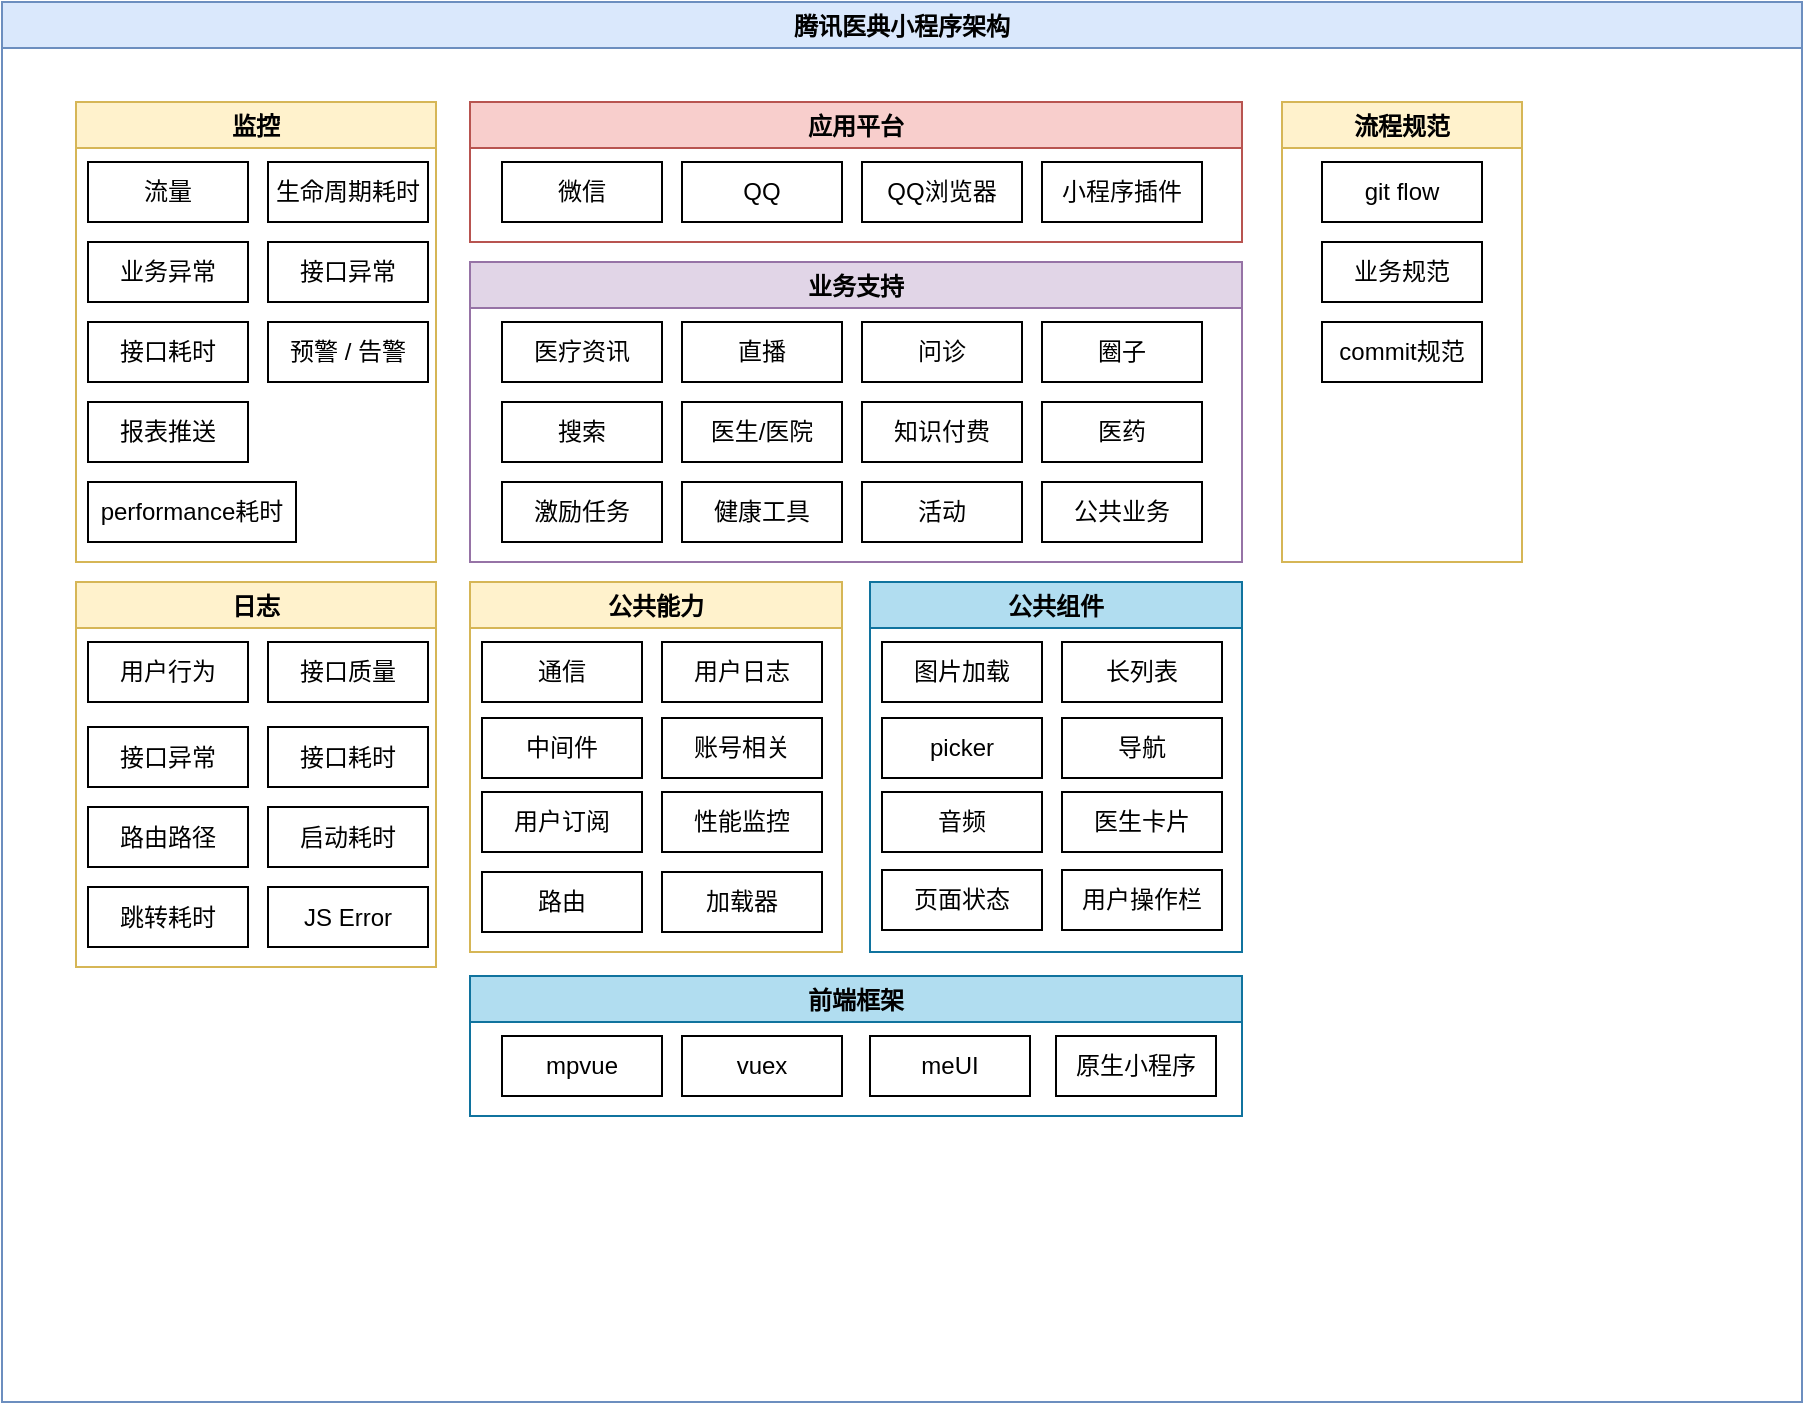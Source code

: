 <mxfile version="14.9.7" type="github">
  <diagram id="idbegShHQ2HyzT-UJQHZ" name="Page-1">
    <mxGraphModel dx="2013" dy="675" grid="1" gridSize="10" guides="1" tooltips="1" connect="1" arrows="1" fold="1" page="1" pageScale="1" pageWidth="827" pageHeight="1169" math="0" shadow="0">
      <root>
        <mxCell id="0" />
        <mxCell id="1" parent="0" />
        <mxCell id="t2s2rYUXgk3qcAe-AipR-1" value="腾讯医典小程序架构" style="swimlane;fillColor=#dae8fc;strokeColor=#6c8ebf;" vertex="1" parent="1">
          <mxGeometry x="-130" y="150" width="900" height="700" as="geometry">
            <mxRectangle x="270" y="60" width="90" height="23" as="alternateBounds" />
          </mxGeometry>
        </mxCell>
        <mxCell id="t2s2rYUXgk3qcAe-AipR-3" value="应用平台" style="swimlane;fillColor=#f8cecc;strokeColor=#b85450;" vertex="1" parent="t2s2rYUXgk3qcAe-AipR-1">
          <mxGeometry x="234" y="50" width="386" height="70" as="geometry">
            <mxRectangle x="10" y="30" width="90" height="23" as="alternateBounds" />
          </mxGeometry>
        </mxCell>
        <mxCell id="t2s2rYUXgk3qcAe-AipR-5" value="微信" style="whiteSpace=wrap;html=1;" vertex="1" parent="t2s2rYUXgk3qcAe-AipR-3">
          <mxGeometry x="16" y="30" width="80" height="30" as="geometry" />
        </mxCell>
        <mxCell id="t2s2rYUXgk3qcAe-AipR-8" value="QQ" style="whiteSpace=wrap;html=1;" vertex="1" parent="t2s2rYUXgk3qcAe-AipR-3">
          <mxGeometry x="106" y="30" width="80" height="30" as="geometry" />
        </mxCell>
        <mxCell id="t2s2rYUXgk3qcAe-AipR-14" value="QQ浏览器" style="whiteSpace=wrap;html=1;" vertex="1" parent="t2s2rYUXgk3qcAe-AipR-3">
          <mxGeometry x="196" y="30" width="80" height="30" as="geometry" />
        </mxCell>
        <mxCell id="t2s2rYUXgk3qcAe-AipR-15" value="小程序插件" style="whiteSpace=wrap;html=1;" vertex="1" parent="t2s2rYUXgk3qcAe-AipR-3">
          <mxGeometry x="286" y="30" width="80" height="30" as="geometry" />
        </mxCell>
        <mxCell id="t2s2rYUXgk3qcAe-AipR-16" value="业务支持" style="swimlane;fillColor=#e1d5e7;strokeColor=#9673a6;" vertex="1" parent="t2s2rYUXgk3qcAe-AipR-1">
          <mxGeometry x="234" y="130" width="386" height="150" as="geometry">
            <mxRectangle x="10" y="30" width="90" height="23" as="alternateBounds" />
          </mxGeometry>
        </mxCell>
        <mxCell id="t2s2rYUXgk3qcAe-AipR-17" value="医疗资讯" style="whiteSpace=wrap;html=1;" vertex="1" parent="t2s2rYUXgk3qcAe-AipR-16">
          <mxGeometry x="16" y="30" width="80" height="30" as="geometry" />
        </mxCell>
        <mxCell id="t2s2rYUXgk3qcAe-AipR-18" value="直播" style="whiteSpace=wrap;html=1;" vertex="1" parent="t2s2rYUXgk3qcAe-AipR-16">
          <mxGeometry x="106" y="30" width="80" height="30" as="geometry" />
        </mxCell>
        <mxCell id="t2s2rYUXgk3qcAe-AipR-19" value="问诊" style="whiteSpace=wrap;html=1;" vertex="1" parent="t2s2rYUXgk3qcAe-AipR-16">
          <mxGeometry x="196" y="30" width="80" height="30" as="geometry" />
        </mxCell>
        <mxCell id="t2s2rYUXgk3qcAe-AipR-20" value="圈子" style="whiteSpace=wrap;html=1;" vertex="1" parent="t2s2rYUXgk3qcAe-AipR-16">
          <mxGeometry x="286" y="30" width="80" height="30" as="geometry" />
        </mxCell>
        <mxCell id="t2s2rYUXgk3qcAe-AipR-21" value="搜索" style="whiteSpace=wrap;html=1;" vertex="1" parent="t2s2rYUXgk3qcAe-AipR-16">
          <mxGeometry x="16" y="70" width="80" height="30" as="geometry" />
        </mxCell>
        <mxCell id="t2s2rYUXgk3qcAe-AipR-22" value="医生/医院" style="whiteSpace=wrap;html=1;" vertex="1" parent="t2s2rYUXgk3qcAe-AipR-16">
          <mxGeometry x="106" y="70" width="80" height="30" as="geometry" />
        </mxCell>
        <mxCell id="t2s2rYUXgk3qcAe-AipR-23" value="知识付费" style="whiteSpace=wrap;html=1;" vertex="1" parent="t2s2rYUXgk3qcAe-AipR-16">
          <mxGeometry x="196" y="70" width="80" height="30" as="geometry" />
        </mxCell>
        <mxCell id="t2s2rYUXgk3qcAe-AipR-27" value="激励任务" style="whiteSpace=wrap;html=1;" vertex="1" parent="t2s2rYUXgk3qcAe-AipR-16">
          <mxGeometry x="16" y="110" width="80" height="30" as="geometry" />
        </mxCell>
        <mxCell id="t2s2rYUXgk3qcAe-AipR-28" value="健康工具" style="whiteSpace=wrap;html=1;" vertex="1" parent="t2s2rYUXgk3qcAe-AipR-16">
          <mxGeometry x="106" y="110" width="80" height="30" as="geometry" />
        </mxCell>
        <mxCell id="t2s2rYUXgk3qcAe-AipR-29" value="活动" style="whiteSpace=wrap;html=1;" vertex="1" parent="t2s2rYUXgk3qcAe-AipR-16">
          <mxGeometry x="196" y="110" width="80" height="30" as="geometry" />
        </mxCell>
        <mxCell id="t2s2rYUXgk3qcAe-AipR-30" value="公共业务" style="whiteSpace=wrap;html=1;" vertex="1" parent="t2s2rYUXgk3qcAe-AipR-16">
          <mxGeometry x="286" y="110" width="80" height="30" as="geometry" />
        </mxCell>
        <mxCell id="t2s2rYUXgk3qcAe-AipR-25" value="医药" style="whiteSpace=wrap;html=1;" vertex="1" parent="t2s2rYUXgk3qcAe-AipR-16">
          <mxGeometry x="286" y="70" width="80" height="30" as="geometry" />
        </mxCell>
        <mxCell id="t2s2rYUXgk3qcAe-AipR-43" value="公共能力" style="swimlane;fillColor=#fff2cc;strokeColor=#d6b656;" vertex="1" parent="t2s2rYUXgk3qcAe-AipR-1">
          <mxGeometry x="234" y="290" width="186" height="185" as="geometry">
            <mxRectangle x="10" y="30" width="90" height="23" as="alternateBounds" />
          </mxGeometry>
        </mxCell>
        <mxCell id="t2s2rYUXgk3qcAe-AipR-44" value="通信" style="whiteSpace=wrap;html=1;" vertex="1" parent="t2s2rYUXgk3qcAe-AipR-43">
          <mxGeometry x="6" y="30" width="80" height="30" as="geometry" />
        </mxCell>
        <mxCell id="t2s2rYUXgk3qcAe-AipR-45" value="用户日志" style="whiteSpace=wrap;html=1;" vertex="1" parent="t2s2rYUXgk3qcAe-AipR-43">
          <mxGeometry x="96" y="30" width="80" height="30" as="geometry" />
        </mxCell>
        <mxCell id="t2s2rYUXgk3qcAe-AipR-49" value="账号相关" style="whiteSpace=wrap;html=1;" vertex="1" parent="t2s2rYUXgk3qcAe-AipR-43">
          <mxGeometry x="96" y="68" width="80" height="30" as="geometry" />
        </mxCell>
        <mxCell id="t2s2rYUXgk3qcAe-AipR-54" value="用户订阅" style="whiteSpace=wrap;html=1;" vertex="1" parent="t2s2rYUXgk3qcAe-AipR-43">
          <mxGeometry x="6" y="105" width="80" height="30" as="geometry" />
        </mxCell>
        <mxCell id="t2s2rYUXgk3qcAe-AipR-66" value="性能监控" style="whiteSpace=wrap;html=1;" vertex="1" parent="t2s2rYUXgk3qcAe-AipR-43">
          <mxGeometry x="96" y="105" width="80" height="30" as="geometry" />
        </mxCell>
        <mxCell id="t2s2rYUXgk3qcAe-AipR-91" value="路由" style="whiteSpace=wrap;html=1;" vertex="1" parent="t2s2rYUXgk3qcAe-AipR-43">
          <mxGeometry x="6" y="145" width="80" height="30" as="geometry" />
        </mxCell>
        <mxCell id="t2s2rYUXgk3qcAe-AipR-92" value="加载器" style="whiteSpace=wrap;html=1;" vertex="1" parent="t2s2rYUXgk3qcAe-AipR-43">
          <mxGeometry x="96" y="145" width="80" height="30" as="geometry" />
        </mxCell>
        <mxCell id="t2s2rYUXgk3qcAe-AipR-48" value="中间件" style="whiteSpace=wrap;html=1;" vertex="1" parent="t2s2rYUXgk3qcAe-AipR-43">
          <mxGeometry x="6" y="68" width="80" height="30" as="geometry" />
        </mxCell>
        <mxCell id="t2s2rYUXgk3qcAe-AipR-67" value="公共组件" style="swimlane;fillColor=#b1ddf0;strokeColor=#10739e;" vertex="1" parent="t2s2rYUXgk3qcAe-AipR-1">
          <mxGeometry x="434" y="290" width="186" height="185" as="geometry">
            <mxRectangle x="10" y="30" width="90" height="23" as="alternateBounds" />
          </mxGeometry>
        </mxCell>
        <mxCell id="t2s2rYUXgk3qcAe-AipR-68" value="图片加载" style="whiteSpace=wrap;html=1;" vertex="1" parent="t2s2rYUXgk3qcAe-AipR-67">
          <mxGeometry x="6" y="30" width="80" height="30" as="geometry" />
        </mxCell>
        <mxCell id="t2s2rYUXgk3qcAe-AipR-69" value="长列表" style="whiteSpace=wrap;html=1;" vertex="1" parent="t2s2rYUXgk3qcAe-AipR-67">
          <mxGeometry x="96" y="30" width="80" height="30" as="geometry" />
        </mxCell>
        <mxCell id="t2s2rYUXgk3qcAe-AipR-70" value="导航" style="whiteSpace=wrap;html=1;" vertex="1" parent="t2s2rYUXgk3qcAe-AipR-67">
          <mxGeometry x="96" y="68" width="80" height="30" as="geometry" />
        </mxCell>
        <mxCell id="t2s2rYUXgk3qcAe-AipR-71" value="音频" style="whiteSpace=wrap;html=1;" vertex="1" parent="t2s2rYUXgk3qcAe-AipR-67">
          <mxGeometry x="6" y="105" width="80" height="30" as="geometry" />
        </mxCell>
        <mxCell id="t2s2rYUXgk3qcAe-AipR-72" value="医生卡片" style="whiteSpace=wrap;html=1;" vertex="1" parent="t2s2rYUXgk3qcAe-AipR-67">
          <mxGeometry x="96" y="105" width="80" height="30" as="geometry" />
        </mxCell>
        <mxCell id="t2s2rYUXgk3qcAe-AipR-73" value="picker" style="whiteSpace=wrap;html=1;" vertex="1" parent="t2s2rYUXgk3qcAe-AipR-67">
          <mxGeometry x="6" y="68" width="80" height="30" as="geometry" />
        </mxCell>
        <mxCell id="t2s2rYUXgk3qcAe-AipR-81" value="页面状态" style="whiteSpace=wrap;html=1;" vertex="1" parent="t2s2rYUXgk3qcAe-AipR-67">
          <mxGeometry x="6" y="144" width="80" height="30" as="geometry" />
        </mxCell>
        <mxCell id="t2s2rYUXgk3qcAe-AipR-90" value="用户操作栏" style="whiteSpace=wrap;html=1;" vertex="1" parent="t2s2rYUXgk3qcAe-AipR-67">
          <mxGeometry x="96" y="144" width="80" height="30" as="geometry" />
        </mxCell>
        <mxCell id="t2s2rYUXgk3qcAe-AipR-93" value="前端框架" style="swimlane;fillColor=#b1ddf0;strokeColor=#10739e;" vertex="1" parent="t2s2rYUXgk3qcAe-AipR-1">
          <mxGeometry x="234" y="487" width="386" height="70" as="geometry">
            <mxRectangle x="10" y="30" width="90" height="23" as="alternateBounds" />
          </mxGeometry>
        </mxCell>
        <mxCell id="t2s2rYUXgk3qcAe-AipR-94" value="mpvue" style="whiteSpace=wrap;html=1;" vertex="1" parent="t2s2rYUXgk3qcAe-AipR-93">
          <mxGeometry x="16" y="30" width="80" height="30" as="geometry" />
        </mxCell>
        <mxCell id="t2s2rYUXgk3qcAe-AipR-95" value="vuex" style="whiteSpace=wrap;html=1;" vertex="1" parent="t2s2rYUXgk3qcAe-AipR-93">
          <mxGeometry x="106" y="30" width="80" height="30" as="geometry" />
        </mxCell>
        <mxCell id="t2s2rYUXgk3qcAe-AipR-102" value="meUI" style="whiteSpace=wrap;html=1;" vertex="1" parent="t2s2rYUXgk3qcAe-AipR-93">
          <mxGeometry x="200" y="30" width="80" height="30" as="geometry" />
        </mxCell>
        <mxCell id="t2s2rYUXgk3qcAe-AipR-107" value="原生小程序" style="whiteSpace=wrap;html=1;" vertex="1" parent="t2s2rYUXgk3qcAe-AipR-93">
          <mxGeometry x="293" y="30" width="80" height="30" as="geometry" />
        </mxCell>
        <mxCell id="t2s2rYUXgk3qcAe-AipR-108" value="监控" style="swimlane;fillColor=#fff2cc;strokeColor=#d6b656;" vertex="1" parent="t2s2rYUXgk3qcAe-AipR-1">
          <mxGeometry x="37" y="50" width="180" height="230" as="geometry">
            <mxRectangle x="10" y="30" width="90" height="23" as="alternateBounds" />
          </mxGeometry>
        </mxCell>
        <mxCell id="t2s2rYUXgk3qcAe-AipR-109" value="流量" style="whiteSpace=wrap;html=1;" vertex="1" parent="t2s2rYUXgk3qcAe-AipR-108">
          <mxGeometry x="6" y="30" width="80" height="30" as="geometry" />
        </mxCell>
        <mxCell id="t2s2rYUXgk3qcAe-AipR-111" value="生命周期耗时" style="whiteSpace=wrap;html=1;" vertex="1" parent="t2s2rYUXgk3qcAe-AipR-108">
          <mxGeometry x="96" y="30" width="80" height="30" as="geometry" />
        </mxCell>
        <mxCell id="t2s2rYUXgk3qcAe-AipR-114" value="接口异常" style="whiteSpace=wrap;html=1;" vertex="1" parent="t2s2rYUXgk3qcAe-AipR-108">
          <mxGeometry x="96" y="70" width="80" height="30" as="geometry" />
        </mxCell>
        <mxCell id="t2s2rYUXgk3qcAe-AipR-115" value="接口耗时" style="whiteSpace=wrap;html=1;" vertex="1" parent="t2s2rYUXgk3qcAe-AipR-108">
          <mxGeometry x="6" y="110" width="80" height="30" as="geometry" />
        </mxCell>
        <mxCell id="t2s2rYUXgk3qcAe-AipR-117" value="报表推送" style="whiteSpace=wrap;html=1;" vertex="1" parent="t2s2rYUXgk3qcAe-AipR-108">
          <mxGeometry x="6" y="150" width="80" height="30" as="geometry" />
        </mxCell>
        <mxCell id="t2s2rYUXgk3qcAe-AipR-130" value="performance耗时" style="whiteSpace=wrap;html=1;" vertex="1" parent="t2s2rYUXgk3qcAe-AipR-108">
          <mxGeometry x="6" y="190" width="104" height="30" as="geometry" />
        </mxCell>
        <mxCell id="t2s2rYUXgk3qcAe-AipR-131" value="业务异常" style="whiteSpace=wrap;html=1;" vertex="1" parent="t2s2rYUXgk3qcAe-AipR-108">
          <mxGeometry x="6" y="70" width="80" height="30" as="geometry" />
        </mxCell>
        <mxCell id="t2s2rYUXgk3qcAe-AipR-116" value="预警 / 告警" style="whiteSpace=wrap;html=1;" vertex="1" parent="t2s2rYUXgk3qcAe-AipR-108">
          <mxGeometry x="96" y="110" width="80" height="30" as="geometry" />
        </mxCell>
        <mxCell id="t2s2rYUXgk3qcAe-AipR-118" value="日志" style="swimlane;fillColor=#fff2cc;strokeColor=#d6b656;" vertex="1" parent="t2s2rYUXgk3qcAe-AipR-1">
          <mxGeometry x="37" y="290" width="180" height="192.5" as="geometry">
            <mxRectangle x="10" y="30" width="90" height="23" as="alternateBounds" />
          </mxGeometry>
        </mxCell>
        <mxCell id="t2s2rYUXgk3qcAe-AipR-119" value="用户行为" style="whiteSpace=wrap;html=1;" vertex="1" parent="t2s2rYUXgk3qcAe-AipR-118">
          <mxGeometry x="6" y="30" width="80" height="30" as="geometry" />
        </mxCell>
        <mxCell id="t2s2rYUXgk3qcAe-AipR-120" value="接口质量" style="whiteSpace=wrap;html=1;" vertex="1" parent="t2s2rYUXgk3qcAe-AipR-118">
          <mxGeometry x="96" y="30" width="80" height="30" as="geometry" />
        </mxCell>
        <mxCell id="t2s2rYUXgk3qcAe-AipR-123" value="接口异常" style="whiteSpace=wrap;html=1;" vertex="1" parent="t2s2rYUXgk3qcAe-AipR-118">
          <mxGeometry x="6" y="72.5" width="80" height="30" as="geometry" />
        </mxCell>
        <mxCell id="t2s2rYUXgk3qcAe-AipR-124" value="接口耗时" style="whiteSpace=wrap;html=1;" vertex="1" parent="t2s2rYUXgk3qcAe-AipR-118">
          <mxGeometry x="96" y="72.5" width="80" height="30" as="geometry" />
        </mxCell>
        <mxCell id="t2s2rYUXgk3qcAe-AipR-125" value="路由路径" style="whiteSpace=wrap;html=1;" vertex="1" parent="t2s2rYUXgk3qcAe-AipR-118">
          <mxGeometry x="6" y="112.5" width="80" height="30" as="geometry" />
        </mxCell>
        <mxCell id="t2s2rYUXgk3qcAe-AipR-126" value="启动耗时" style="whiteSpace=wrap;html=1;" vertex="1" parent="t2s2rYUXgk3qcAe-AipR-118">
          <mxGeometry x="96" y="112.5" width="80" height="30" as="geometry" />
        </mxCell>
        <mxCell id="t2s2rYUXgk3qcAe-AipR-127" value="跳转耗时" style="whiteSpace=wrap;html=1;" vertex="1" parent="t2s2rYUXgk3qcAe-AipR-118">
          <mxGeometry x="6" y="152.5" width="80" height="30" as="geometry" />
        </mxCell>
        <mxCell id="t2s2rYUXgk3qcAe-AipR-128" value="JS Error" style="whiteSpace=wrap;html=1;" vertex="1" parent="t2s2rYUXgk3qcAe-AipR-118">
          <mxGeometry x="96" y="152.5" width="80" height="30" as="geometry" />
        </mxCell>
        <mxCell id="t2s2rYUXgk3qcAe-AipR-132" value="流程规范" style="swimlane;fillColor=#fff2cc;strokeColor=#d6b656;" vertex="1" parent="t2s2rYUXgk3qcAe-AipR-1">
          <mxGeometry x="640" y="50" width="120" height="230" as="geometry">
            <mxRectangle x="10" y="30" width="90" height="23" as="alternateBounds" />
          </mxGeometry>
        </mxCell>
        <mxCell id="t2s2rYUXgk3qcAe-AipR-141" value="git flow" style="whiteSpace=wrap;html=1;" vertex="1" parent="t2s2rYUXgk3qcAe-AipR-132">
          <mxGeometry x="20" y="30" width="80" height="30" as="geometry" />
        </mxCell>
        <mxCell id="t2s2rYUXgk3qcAe-AipR-144" value="业务规范" style="whiteSpace=wrap;html=1;" vertex="1" parent="t2s2rYUXgk3qcAe-AipR-132">
          <mxGeometry x="20" y="70" width="80" height="30" as="geometry" />
        </mxCell>
        <mxCell id="t2s2rYUXgk3qcAe-AipR-145" value="commit规范" style="whiteSpace=wrap;html=1;" vertex="1" parent="t2s2rYUXgk3qcAe-AipR-132">
          <mxGeometry x="20" y="110" width="80" height="30" as="geometry" />
        </mxCell>
      </root>
    </mxGraphModel>
  </diagram>
</mxfile>
